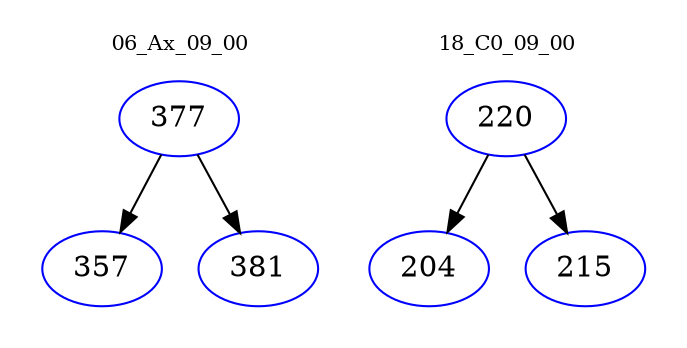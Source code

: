 digraph{
subgraph cluster_0 {
color = white
label = "06_Ax_09_00";
fontsize=10;
T0_377 [label="377", color="blue"]
T0_377 -> T0_357 [color="black"]
T0_357 [label="357", color="blue"]
T0_377 -> T0_381 [color="black"]
T0_381 [label="381", color="blue"]
}
subgraph cluster_1 {
color = white
label = "18_C0_09_00";
fontsize=10;
T1_220 [label="220", color="blue"]
T1_220 -> T1_204 [color="black"]
T1_204 [label="204", color="blue"]
T1_220 -> T1_215 [color="black"]
T1_215 [label="215", color="blue"]
}
}

